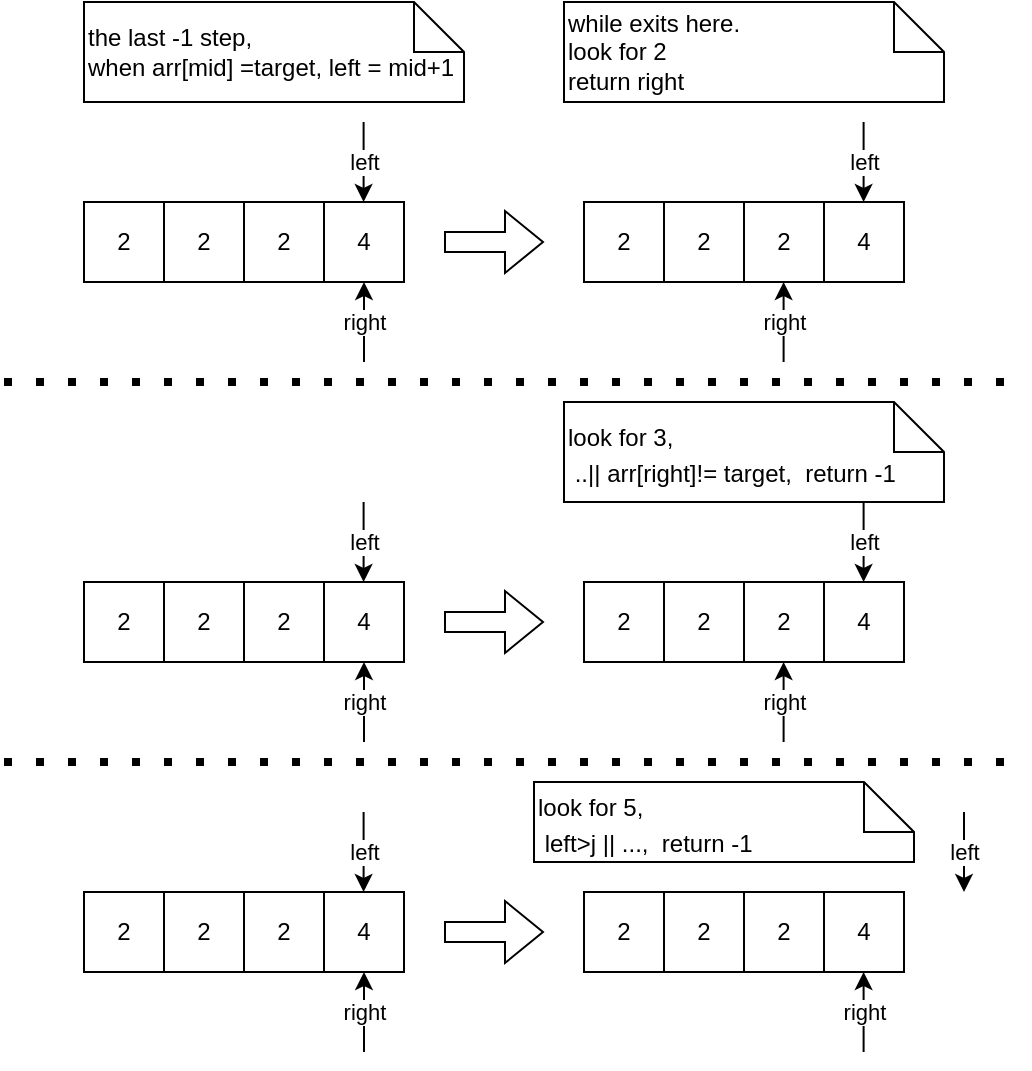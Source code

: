 <mxfile version="17.4.6" type="device"><diagram id="wAi3hVeRAXGi9ivB7TUt" name="Page-1"><mxGraphModel dx="1177" dy="458" grid="1" gridSize="10" guides="1" tooltips="1" connect="1" arrows="1" fold="1" page="1" pageScale="1" pageWidth="850" pageHeight="1100" math="0" shadow="0"><root><mxCell id="0"/><mxCell id="1" parent="0"/><mxCell id="t7frjWu1RuQ2-XQVq3ly-2" value="2" style="whiteSpace=wrap;html=1;aspect=fixed;" vertex="1" parent="1"><mxGeometry x="200" y="180" width="40" height="40" as="geometry"/></mxCell><mxCell id="t7frjWu1RuQ2-XQVq3ly-3" value="2" style="whiteSpace=wrap;html=1;aspect=fixed;" vertex="1" parent="1"><mxGeometry x="280" y="180" width="40" height="40" as="geometry"/></mxCell><mxCell id="t7frjWu1RuQ2-XQVq3ly-4" value="2" style="whiteSpace=wrap;html=1;aspect=fixed;" vertex="1" parent="1"><mxGeometry x="240" y="180" width="40" height="40" as="geometry"/></mxCell><mxCell id="t7frjWu1RuQ2-XQVq3ly-5" value="4" style="whiteSpace=wrap;html=1;aspect=fixed;" vertex="1" parent="1"><mxGeometry x="320" y="180" width="40" height="40" as="geometry"/></mxCell><mxCell id="t7frjWu1RuQ2-XQVq3ly-6" value="2" style="whiteSpace=wrap;html=1;aspect=fixed;" vertex="1" parent="1"><mxGeometry x="450" y="180" width="40" height="40" as="geometry"/></mxCell><mxCell id="t7frjWu1RuQ2-XQVq3ly-7" value="2" style="whiteSpace=wrap;html=1;aspect=fixed;" vertex="1" parent="1"><mxGeometry x="530" y="180" width="40" height="40" as="geometry"/></mxCell><mxCell id="t7frjWu1RuQ2-XQVq3ly-8" value="2" style="whiteSpace=wrap;html=1;aspect=fixed;" vertex="1" parent="1"><mxGeometry x="490" y="180" width="40" height="40" as="geometry"/></mxCell><mxCell id="t7frjWu1RuQ2-XQVq3ly-9" value="4" style="whiteSpace=wrap;html=1;aspect=fixed;" vertex="1" parent="1"><mxGeometry x="570" y="180" width="40" height="40" as="geometry"/></mxCell><mxCell id="t7frjWu1RuQ2-XQVq3ly-28" value="right" style="endArrow=classic;html=1;rounded=0;entryX=0.5;entryY=1;entryDx=0;entryDy=0;" edge="1" parent="1" target="t7frjWu1RuQ2-XQVq3ly-5"><mxGeometry width="50" height="50" relative="1" as="geometry"><mxPoint x="340" y="260" as="sourcePoint"/><mxPoint x="370" y="230" as="targetPoint"/></mxGeometry></mxCell><mxCell id="t7frjWu1RuQ2-XQVq3ly-31" value="right" style="endArrow=classic;html=1;rounded=0;entryX=0.5;entryY=1;entryDx=0;entryDy=0;" edge="1" parent="1"><mxGeometry width="50" height="50" relative="1" as="geometry"><mxPoint x="549.8" y="260" as="sourcePoint"/><mxPoint x="549.8" y="220" as="targetPoint"/></mxGeometry></mxCell><mxCell id="t7frjWu1RuQ2-XQVq3ly-32" value="left" style="endArrow=classic;html=1;rounded=0;" edge="1" parent="1"><mxGeometry width="50" height="50" relative="1" as="geometry"><mxPoint x="339.8" y="140" as="sourcePoint"/><mxPoint x="339.8" y="180" as="targetPoint"/></mxGeometry></mxCell><mxCell id="t7frjWu1RuQ2-XQVq3ly-33" value="left" style="endArrow=classic;html=1;rounded=0;" edge="1" parent="1"><mxGeometry width="50" height="50" relative="1" as="geometry"><mxPoint x="589.8" y="140" as="sourcePoint"/><mxPoint x="589.8" y="180" as="targetPoint"/></mxGeometry></mxCell><mxCell id="t7frjWu1RuQ2-XQVq3ly-34" value="" style="shape=flexArrow;endArrow=classic;html=1;rounded=0;" edge="1" parent="1"><mxGeometry width="50" height="50" relative="1" as="geometry"><mxPoint x="380" y="200" as="sourcePoint"/><mxPoint x="430" y="200" as="targetPoint"/></mxGeometry></mxCell><mxCell id="t7frjWu1RuQ2-XQVq3ly-35" value="while exits here.&lt;br&gt;look for 2&lt;br&gt;return right" style="shape=note2;boundedLbl=1;whiteSpace=wrap;html=1;size=25;verticalAlign=middle;align=left;horizontal=1;labelPosition=center;verticalLabelPosition=middle;fontSize=12;" vertex="1" parent="1"><mxGeometry x="440" y="80" width="190" height="50" as="geometry"/></mxCell><mxCell id="t7frjWu1RuQ2-XQVq3ly-36" value="2" style="whiteSpace=wrap;html=1;aspect=fixed;" vertex="1" parent="1"><mxGeometry x="200" y="370" width="40" height="40" as="geometry"/></mxCell><mxCell id="t7frjWu1RuQ2-XQVq3ly-37" value="2" style="whiteSpace=wrap;html=1;aspect=fixed;" vertex="1" parent="1"><mxGeometry x="280" y="370" width="40" height="40" as="geometry"/></mxCell><mxCell id="t7frjWu1RuQ2-XQVq3ly-38" value="2" style="whiteSpace=wrap;html=1;aspect=fixed;" vertex="1" parent="1"><mxGeometry x="240" y="370" width="40" height="40" as="geometry"/></mxCell><mxCell id="t7frjWu1RuQ2-XQVq3ly-39" value="4" style="whiteSpace=wrap;html=1;aspect=fixed;" vertex="1" parent="1"><mxGeometry x="320" y="370" width="40" height="40" as="geometry"/></mxCell><mxCell id="t7frjWu1RuQ2-XQVq3ly-40" value="2" style="whiteSpace=wrap;html=1;aspect=fixed;" vertex="1" parent="1"><mxGeometry x="450" y="370" width="40" height="40" as="geometry"/></mxCell><mxCell id="t7frjWu1RuQ2-XQVq3ly-41" value="2" style="whiteSpace=wrap;html=1;aspect=fixed;" vertex="1" parent="1"><mxGeometry x="530" y="370" width="40" height="40" as="geometry"/></mxCell><mxCell id="t7frjWu1RuQ2-XQVq3ly-42" value="2" style="whiteSpace=wrap;html=1;aspect=fixed;" vertex="1" parent="1"><mxGeometry x="490" y="370" width="40" height="40" as="geometry"/></mxCell><mxCell id="t7frjWu1RuQ2-XQVq3ly-43" value="4" style="whiteSpace=wrap;html=1;aspect=fixed;" vertex="1" parent="1"><mxGeometry x="570" y="370" width="40" height="40" as="geometry"/></mxCell><mxCell id="t7frjWu1RuQ2-XQVq3ly-44" value="right" style="endArrow=classic;html=1;rounded=0;entryX=0.5;entryY=1;entryDx=0;entryDy=0;" edge="1" parent="1" target="t7frjWu1RuQ2-XQVq3ly-39"><mxGeometry width="50" height="50" relative="1" as="geometry"><mxPoint x="340" y="450" as="sourcePoint"/><mxPoint x="370" y="420" as="targetPoint"/></mxGeometry></mxCell><mxCell id="t7frjWu1RuQ2-XQVq3ly-45" value="right" style="endArrow=classic;html=1;rounded=0;entryX=0.5;entryY=1;entryDx=0;entryDy=0;" edge="1" parent="1"><mxGeometry width="50" height="50" relative="1" as="geometry"><mxPoint x="549.8" y="450" as="sourcePoint"/><mxPoint x="549.8" y="410" as="targetPoint"/></mxGeometry></mxCell><mxCell id="t7frjWu1RuQ2-XQVq3ly-46" value="left" style="endArrow=classic;html=1;rounded=0;" edge="1" parent="1"><mxGeometry width="50" height="50" relative="1" as="geometry"><mxPoint x="339.8" y="330" as="sourcePoint"/><mxPoint x="339.8" y="370" as="targetPoint"/></mxGeometry></mxCell><mxCell id="t7frjWu1RuQ2-XQVq3ly-47" value="left" style="endArrow=classic;html=1;rounded=0;" edge="1" parent="1"><mxGeometry width="50" height="50" relative="1" as="geometry"><mxPoint x="589.8" y="330" as="sourcePoint"/><mxPoint x="589.8" y="370" as="targetPoint"/></mxGeometry></mxCell><mxCell id="t7frjWu1RuQ2-XQVq3ly-48" value="" style="shape=flexArrow;endArrow=classic;html=1;rounded=0;" edge="1" parent="1"><mxGeometry width="50" height="50" relative="1" as="geometry"><mxPoint x="380" y="390" as="sourcePoint"/><mxPoint x="430" y="390" as="targetPoint"/></mxGeometry></mxCell><mxCell id="t7frjWu1RuQ2-XQVq3ly-49" value="2" style="whiteSpace=wrap;html=1;aspect=fixed;" vertex="1" parent="1"><mxGeometry x="200" y="525" width="40" height="40" as="geometry"/></mxCell><mxCell id="t7frjWu1RuQ2-XQVq3ly-50" value="2" style="whiteSpace=wrap;html=1;aspect=fixed;" vertex="1" parent="1"><mxGeometry x="280" y="525" width="40" height="40" as="geometry"/></mxCell><mxCell id="t7frjWu1RuQ2-XQVq3ly-51" value="2" style="whiteSpace=wrap;html=1;aspect=fixed;" vertex="1" parent="1"><mxGeometry x="240" y="525" width="40" height="40" as="geometry"/></mxCell><mxCell id="t7frjWu1RuQ2-XQVq3ly-52" value="4" style="whiteSpace=wrap;html=1;aspect=fixed;" vertex="1" parent="1"><mxGeometry x="320" y="525" width="40" height="40" as="geometry"/></mxCell><mxCell id="t7frjWu1RuQ2-XQVq3ly-53" value="2" style="whiteSpace=wrap;html=1;aspect=fixed;" vertex="1" parent="1"><mxGeometry x="450" y="525" width="40" height="40" as="geometry"/></mxCell><mxCell id="t7frjWu1RuQ2-XQVq3ly-54" value="2" style="whiteSpace=wrap;html=1;aspect=fixed;" vertex="1" parent="1"><mxGeometry x="530" y="525" width="40" height="40" as="geometry"/></mxCell><mxCell id="t7frjWu1RuQ2-XQVq3ly-55" value="2" style="whiteSpace=wrap;html=1;aspect=fixed;" vertex="1" parent="1"><mxGeometry x="490" y="525" width="40" height="40" as="geometry"/></mxCell><mxCell id="t7frjWu1RuQ2-XQVq3ly-56" value="4" style="whiteSpace=wrap;html=1;aspect=fixed;" vertex="1" parent="1"><mxGeometry x="570" y="525" width="40" height="40" as="geometry"/></mxCell><mxCell id="t7frjWu1RuQ2-XQVq3ly-57" value="right" style="endArrow=classic;html=1;rounded=0;entryX=0.5;entryY=1;entryDx=0;entryDy=0;" edge="1" parent="1" target="t7frjWu1RuQ2-XQVq3ly-52"><mxGeometry width="50" height="50" relative="1" as="geometry"><mxPoint x="340" y="605" as="sourcePoint"/><mxPoint x="370" y="575" as="targetPoint"/></mxGeometry></mxCell><mxCell id="t7frjWu1RuQ2-XQVq3ly-58" value="right" style="endArrow=classic;html=1;rounded=0;entryX=0.5;entryY=1;entryDx=0;entryDy=0;" edge="1" parent="1"><mxGeometry width="50" height="50" relative="1" as="geometry"><mxPoint x="589.8" y="605" as="sourcePoint"/><mxPoint x="589.8" y="565" as="targetPoint"/></mxGeometry></mxCell><mxCell id="t7frjWu1RuQ2-XQVq3ly-59" value="left" style="endArrow=classic;html=1;rounded=0;" edge="1" parent="1"><mxGeometry width="50" height="50" relative="1" as="geometry"><mxPoint x="339.8" y="485" as="sourcePoint"/><mxPoint x="339.8" y="525" as="targetPoint"/></mxGeometry></mxCell><mxCell id="t7frjWu1RuQ2-XQVq3ly-60" value="left" style="endArrow=classic;html=1;rounded=0;" edge="1" parent="1"><mxGeometry width="50" height="50" relative="1" as="geometry"><mxPoint x="640" y="485" as="sourcePoint"/><mxPoint x="640" y="525" as="targetPoint"/></mxGeometry></mxCell><mxCell id="t7frjWu1RuQ2-XQVq3ly-61" value="" style="shape=flexArrow;endArrow=classic;html=1;rounded=0;" edge="1" parent="1"><mxGeometry width="50" height="50" relative="1" as="geometry"><mxPoint x="380" y="545" as="sourcePoint"/><mxPoint x="430" y="545" as="targetPoint"/></mxGeometry></mxCell><mxCell id="t7frjWu1RuQ2-XQVq3ly-62" value="&lt;span style=&quot;font-size: 12px&quot;&gt;look for 3,&amp;nbsp;&lt;br&gt;&amp;nbsp;..|| arr[right]!= target,&amp;nbsp; return -1&lt;/span&gt;" style="shape=note2;boundedLbl=1;whiteSpace=wrap;html=1;size=25;verticalAlign=middle;align=left;horizontal=1;labelPosition=center;verticalLabelPosition=middle;fontSize=15;" vertex="1" parent="1"><mxGeometry x="440" y="280" width="190" height="50" as="geometry"/></mxCell><mxCell id="t7frjWu1RuQ2-XQVq3ly-63" value="&lt;span style=&quot;font-size: 12px&quot;&gt;look for 5,&amp;nbsp;&lt;br&gt;&amp;nbsp;left&amp;gt;j || ...,&amp;nbsp; return -1&lt;/span&gt;" style="shape=note2;boundedLbl=1;whiteSpace=wrap;html=1;size=25;verticalAlign=middle;align=left;horizontal=1;labelPosition=center;verticalLabelPosition=middle;fontSize=15;" vertex="1" parent="1"><mxGeometry x="425" y="470" width="190" height="40" as="geometry"/></mxCell><mxCell id="t7frjWu1RuQ2-XQVq3ly-64" value="the last -1 step, &lt;br&gt;when arr[mid] =target, left = mid+1" style="shape=note2;boundedLbl=1;whiteSpace=wrap;html=1;size=25;verticalAlign=middle;align=left;horizontal=1;labelPosition=center;verticalLabelPosition=middle;fontSize=12;" vertex="1" parent="1"><mxGeometry x="200" y="80" width="190" height="50" as="geometry"/></mxCell><mxCell id="t7frjWu1RuQ2-XQVq3ly-66" value="" style="endArrow=none;dashed=1;html=1;dashPattern=1 3;strokeWidth=4;rounded=0;fontSize=12;" edge="1" parent="1"><mxGeometry width="50" height="50" relative="1" as="geometry"><mxPoint x="160" y="270" as="sourcePoint"/><mxPoint x="670" y="270" as="targetPoint"/></mxGeometry></mxCell><mxCell id="t7frjWu1RuQ2-XQVq3ly-67" value="" style="endArrow=none;dashed=1;html=1;dashPattern=1 3;strokeWidth=4;rounded=0;fontSize=12;" edge="1" parent="1"><mxGeometry width="50" height="50" relative="1" as="geometry"><mxPoint x="160" y="460" as="sourcePoint"/><mxPoint x="670" y="460" as="targetPoint"/></mxGeometry></mxCell></root></mxGraphModel></diagram></mxfile>